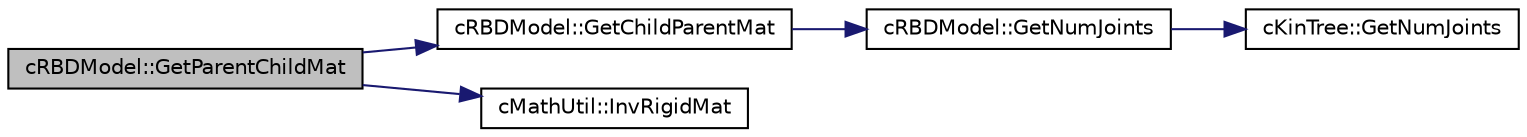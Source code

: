 digraph "cRBDModel::GetParentChildMat"
{
 // LATEX_PDF_SIZE
  edge [fontname="Helvetica",fontsize="10",labelfontname="Helvetica",labelfontsize="10"];
  node [fontname="Helvetica",fontsize="10",shape=record];
  rankdir="LR";
  Node1 [label="cRBDModel::GetParentChildMat",height=0.2,width=0.4,color="black", fillcolor="grey75", style="filled", fontcolor="black",tooltip=" "];
  Node1 -> Node2 [color="midnightblue",fontsize="10",style="solid",fontname="Helvetica"];
  Node2 [label="cRBDModel::GetChildParentMat",height=0.2,width=0.4,color="black", fillcolor="white", style="filled",URL="$classc_r_b_d_model.html#ae7647c3eb1973ddd8865dffe4a4cce4e",tooltip=" "];
  Node2 -> Node3 [color="midnightblue",fontsize="10",style="solid",fontname="Helvetica"];
  Node3 [label="cRBDModel::GetNumJoints",height=0.2,width=0.4,color="black", fillcolor="white", style="filled",URL="$classc_r_b_d_model.html#a298f53d0242de63f24588d94ed82fcfb",tooltip=" "];
  Node3 -> Node4 [color="midnightblue",fontsize="10",style="solid",fontname="Helvetica"];
  Node4 [label="cKinTree::GetNumJoints",height=0.2,width=0.4,color="black", fillcolor="white", style="filled",URL="$classc_kin_tree.html#ac840b501e27e6ce46d208b7d033f21d4",tooltip=" "];
  Node1 -> Node5 [color="midnightblue",fontsize="10",style="solid",fontname="Helvetica"];
  Node5 [label="cMathUtil::InvRigidMat",height=0.2,width=0.4,color="black", fillcolor="white", style="filled",URL="$classc_math_util.html#a3f41c4c7db3fc5d2bfe3ab3069a0a5cf",tooltip=" "];
}
